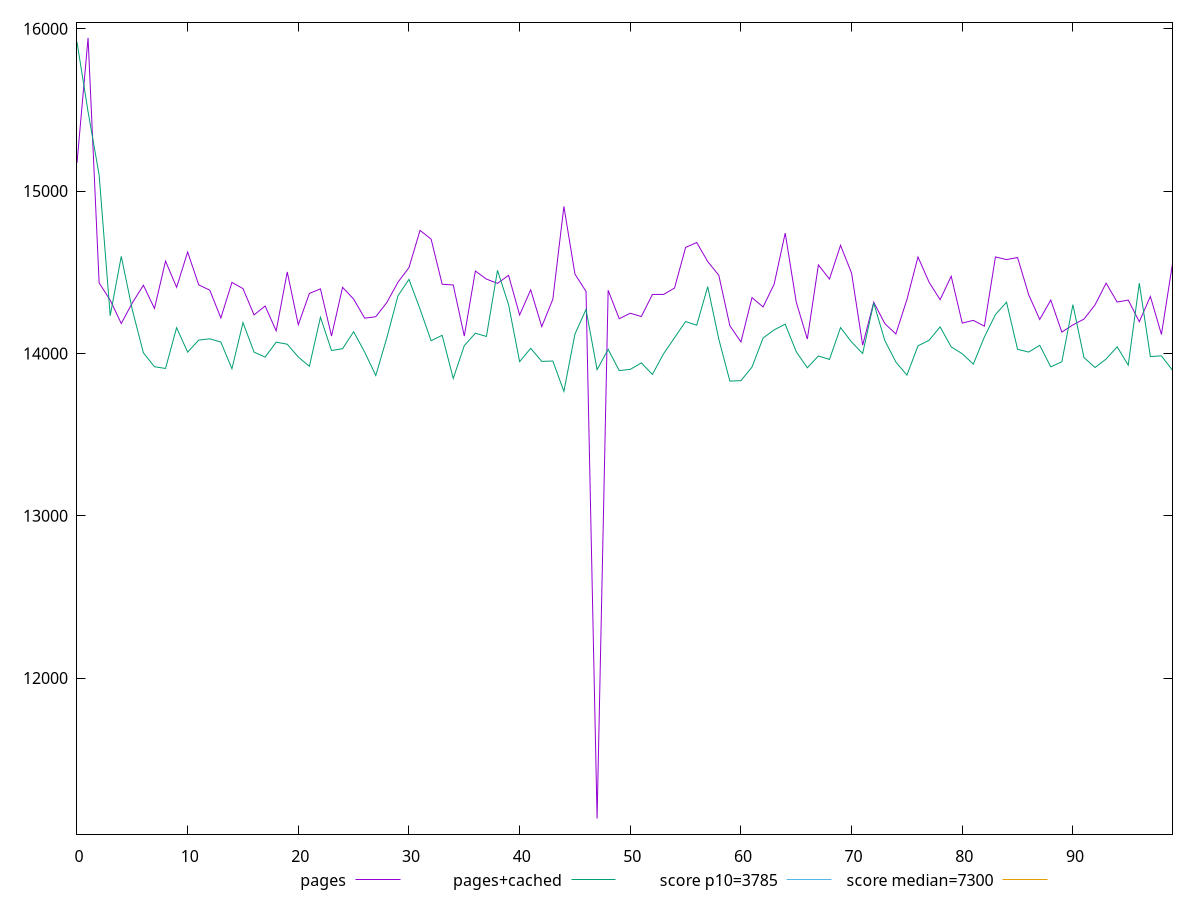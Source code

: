 reset

$pages <<EOF
0 15172.86
1 15943.059000000001
2 14434.097000000002
3 14327.781499999997
4 14184.17
5 14310.993599999998
6 14419.776500000004
7 14276.624500000002
8 14568.266
9 14407.032999999996
10 14624.273000000001
11 14421.936500000003
12 14389.189000000002
13 14218.415999999997
14 14437
15 14398.887499999997
16 14236.739000000001
17 14291.764
18 14138.754
19 14501.310499999996
20 14176.548200000001
21 14369.194000000003
22 14397.507999999996
23 14106.859999999999
24 14407.011999999999
25 14334.301
26 14216.838000000003
27 14225.905450000002
28 14313.344000000003
29 14437.802999999994
30 14528.636
31 14757.641000000003
32 14703.779
33 14425.819
34 14421.25
35 14106.407000000001
36 14507.270500000002
37 14457.570000000002
38 14431.227500000003
39 14480.692
40 14236.469999999998
41 14391.343
42 14164.720000000001
43 14333.193
44 14904.8835
45 14488.434000000001
46 14381.632999999998
47 11135.137999999999
48 14388.764000000003
49 14213.314999999999
50 14247.171999999999
51 14227.011000000002
52 14363.035
53 14362.904000000002
54 14402.602000000003
55 14652.577
56 14682.864000000001
57 14565.488999999998
58 14481.127
59 14170.125500000002
60 14070.4915
61 14343.656500000005
62 14286.0245
63 14426.3345
64 14740.715999999997
65 14315.155999999999
66 14088.369999999999
67 14544.844000000001
68 14457.630000000001
69 14665.473999999998
70 14494.033
71 14050.3575
72 14315.382000000001
73 14183.594
74 14119.800000000001
75 14331.652999999998
76 14593.983
77 14438.881000000001
78 14330.670999999998
79 14475.111
80 14186.666999999998
81 14203.432149999999
82 14167.397999999997
83 14594.185499999996
84 14577.627
85 14590.368999999999
86 14362.095499999998
87 14208.858
88 14328.408000000001
89 14131.046999999999
90 14175.336700000003
91 14211.379500000003
92 14298.647999999997
93 14432.650499999996
94 14316.219000000001
95 14328.4
96 14194.806
97 14350.622
98 14116.869200000001
99 14552.379999999996
EOF

$pagesCached <<EOF
0 15917.045500000002
1 15488.050999999996
2 15098.8625
3 14232.0785
4 14597.712500000001
5 14268.009999999998
6 14003.4205
7 13917.8215
8 13907.169000000005
9 14157.984
10 14007.645
11 14082.101
12 14089.678000000002
13 14069.54
14 13905.176500000001
15 14189.663499999999
16 14007.597399999999
17 13977.05
18 14069.166999999998
19 14056.509499999998
20 13977.372499999994
21 13920.498
22 14222.536000000002
23 14017.801499999996
24 14028.889999999996
25 14133.532000000001
26 14007.258999999998
27 13863.971999999998
28 14095.8355
29 14353.9775
30 14455.9755
31 14272.466
32 14078.232
33 14111.292000000001
34 13845.716
35 14047.873
36 14123.995000000003
37 14104.405999999999
38 14511.277499999995
39 14300.407499999998
40 13949.0835
41 14031.243999999999
42 13950.67
43 13953.012999999999
44 13766.174500000001
45 14119.036
46 14270.517
47 13899.808999999997
48 14025.080000000002
49 13894.1522
50 13901.519500000002
51 13941.314
52 13870.608
53 13996.732
54 14096.576499999997
55 14195.8835
56 14173.626499999998
57 14410.546000000006
58 14087.726500000004
59 13829.1855
60 13832.033199999998
61 13915.655000000002
62 14094.702000000001
63 14144.747999999996
64 14179.911999999998
65 14009.943500000001
66 13911.327199999996
67 13983.911
68 13962.74395
69 14158.826000000001
70 14069.715499999998
71 13999.411000000002
72 14310.392999999996
73 14079.398500000003
74 13947.109600000003
75 13866.272999999997
76 14046.40275
77 14080.4015
78 14163.109999999999
79 14040.103350000001
80 13997.8315
81 13933.942000000003
82 14100.832
83 14239.331999999999
84 14315.467000000004
85 14025.157
86 14008.059000000001
87 14049.533000000003
88 13917.028000000004
89 13948.714
90 14300.084000000003
91 13974.304000000002
92 13913.041999999998
93 13965.014
94 14040.594000000001
95 13927.4368
96 14432.728
97 13980.471000000001
98 13984.504
99 13896.235
EOF

set key outside below
set xrange [0:99]
set yrange [11038.97958:16039.21742]
set trange [11038.97958:16039.21742]
set terminal svg size 640, 520 enhanced background rgb 'white'
set output "report_00017_2021-02-10T15-08-03.406Z/interactive/comparison/line/0_vs_1.svg"

plot $pages title "pages" with line, \
     $pagesCached title "pages+cached" with line, \
     3785 title "score p10=3785", \
     7300 title "score median=7300"

reset
